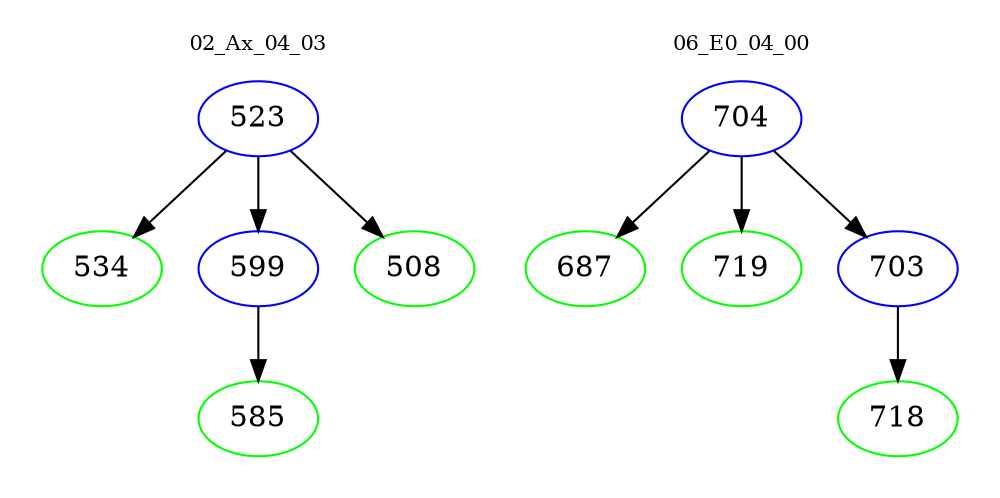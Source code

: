 digraph{
subgraph cluster_0 {
color = white
label = "02_Ax_04_03";
fontsize=10;
T0_523 [label="523", color="blue"]
T0_523 -> T0_534 [color="black"]
T0_534 [label="534", color="green"]
T0_523 -> T0_599 [color="black"]
T0_599 [label="599", color="blue"]
T0_599 -> T0_585 [color="black"]
T0_585 [label="585", color="green"]
T0_523 -> T0_508 [color="black"]
T0_508 [label="508", color="green"]
}
subgraph cluster_1 {
color = white
label = "06_E0_04_00";
fontsize=10;
T1_704 [label="704", color="blue"]
T1_704 -> T1_687 [color="black"]
T1_687 [label="687", color="green"]
T1_704 -> T1_719 [color="black"]
T1_719 [label="719", color="green"]
T1_704 -> T1_703 [color="black"]
T1_703 [label="703", color="blue"]
T1_703 -> T1_718 [color="black"]
T1_718 [label="718", color="green"]
}
}

